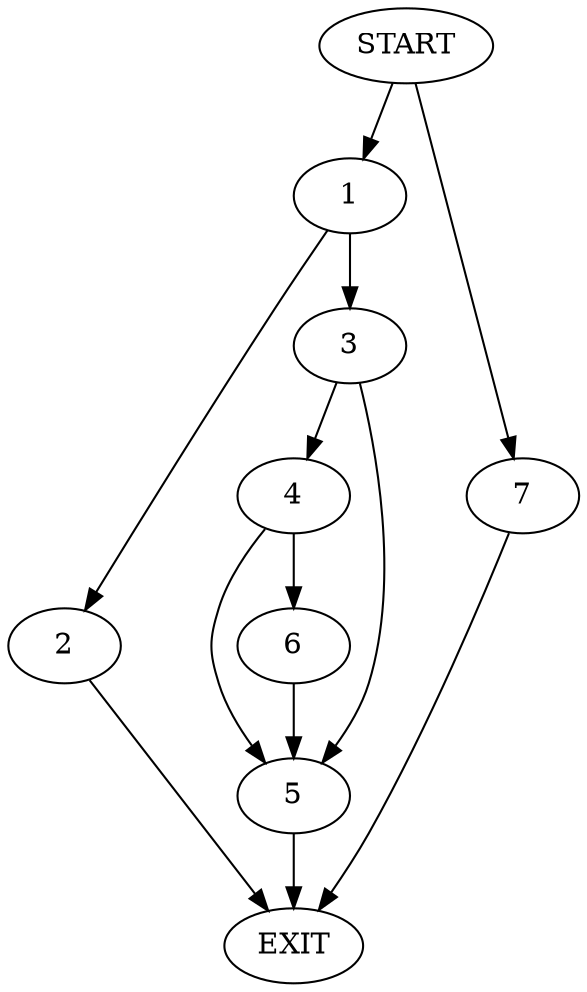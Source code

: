 digraph {
0 [label="START"]
8 [label="EXIT"]
0 -> 1
1 -> 2
1 -> 3
3 -> 4
3 -> 5
2 -> 8
4 -> 5
4 -> 6
5 -> 8
6 -> 5
0 -> 7
7 -> 8
}
